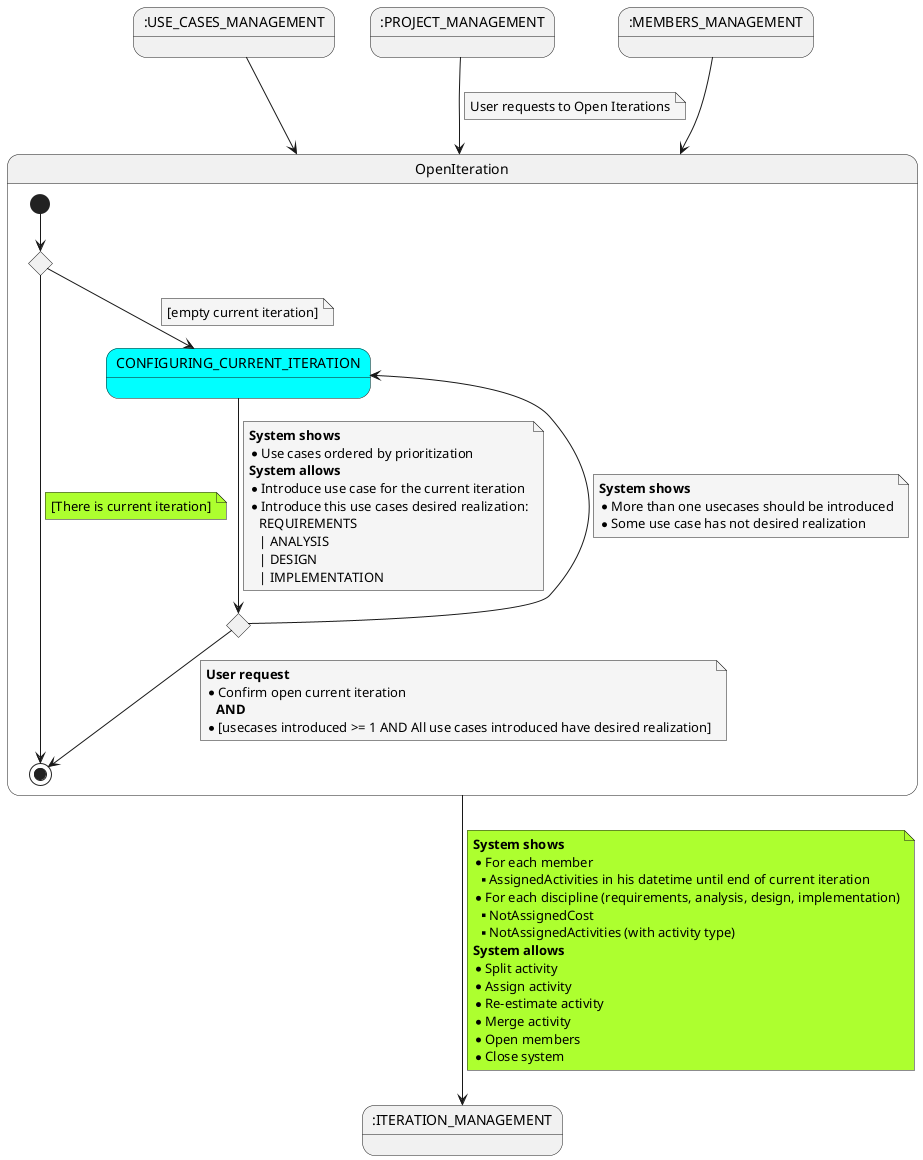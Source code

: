 @startuml
skinparam {
    NoteBackgroundColor #whiteSmoke
}
	state INICIAL1 as ":USE_CASES_MANAGEMENT"
	state INICIAL2 as ":PROJECT_MANAGEMENT"
	state INICIAL3 as ":MEMBERS_MANAGEMENT"
	state FINAL as ":ITERATION_MANAGEMENT"
    
    INICIAL1 --> OpenIteration  

    INICIAL2 --> OpenIteration
        note on link
        User requests to Open Iterations
    end note
    
    INICIAL3 --> OpenIteration
    
	state OpenIteration {
    
	    state 1  <<choice>>
	    state 2 as "CONFIGURING_CURRENT_ITERATION" #Cyan
	    state 3 <<choice>>
	    
	
	    [*] --> 1

      	1 -> [*]
	    note on link #GreenYellow
	        [There is current iteration]
	    end note

	    1 --> 2
	    note on link
	        [empty current iteration]
	    end note

	    2 --> 3
	    note on link
	        <b>System shows</b>
	        * Use cases ordered by prioritization
	        <b>System allows</b>
	        * Introduce use case for the current iteration
	        * Introduce this use cases desired realization:
	           REQUIREMENTS 
	           | ANALYSIS 
	           | DESIGN 
	           | IMPLEMENTATION
	    end note
	    3 --> 2
	       note on link
	        <b>System shows</b>
	        * More than one usecases should be introduced
	        * Some use case has not desired realization
	    end note
	    3 --> [*]
	    note on link
	        <b>User request</b>
	        * Confirm open current iteration
	           <b>AND</b>
	        * [usecases introduced >= 1 AND All use cases introduced have desired realization]  
	    end note
	}

    OpenIteration --> FINAL
    note on link #GreenYellow
    <b>System shows</b>
    * For each member
    ** AssignedActivities in his datetime until end of current iteration
    * For each discipline (requirements, analysis, design, implementation)
    ** NotAssignedCost
    ** NotAssignedActivities (with activity type)
    <b>System allows</b>
    * Split activity
    * Assign activity
    * Re-estimate activity
    * Merge activity
    * Open members
    * Close system
   	end note

	
@enduml
